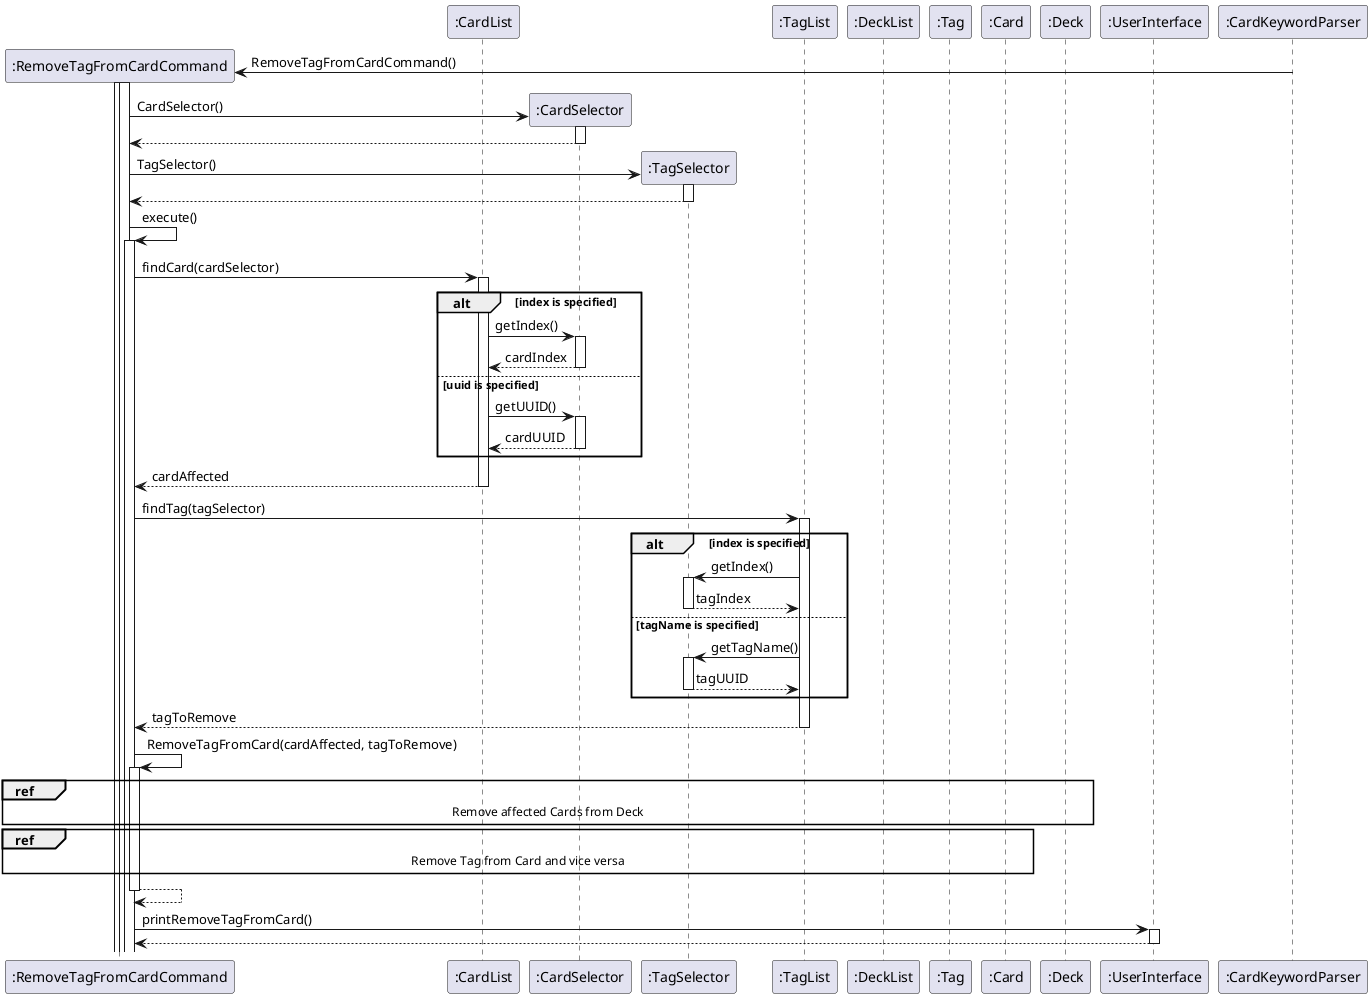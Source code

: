 @startuml
autoactivate on

participant ":RemoveTagFromCardCommand" as RemoveTagFromCardCommand
participant ":TagList" as TagList
participant ":CardList" as CardList
participant ":CardSelector" as CardSelector
participant ":TagSelector" as TagSelector
participant ":TagList" as TagList
participant ":DeckList" as DeckList
participant ":Tag" as Tag
participant ":Card" as Card
participant ":Deck" as Deck
participant ":UserInterface" as UserInterface
participant ":CardKeywordParser" as CardKeywordParser


Create RemoveTagFromCardCommand
CardKeywordParser -> RemoveTagFromCardCommand : RemoveTagFromCardCommand()
activate RemoveTagFromCardCommand

Create CardSelector
RemoveTagFromCardCommand -> CardSelector : CardSelector()
return

Create TagSelector
RemoveTagFromCardCommand -> TagSelector : TagSelector()
return

RemoveTagFromCardCommand -> RemoveTagFromCardCommand: execute()
RemoveTagFromCardCommand -> CardList : findCard(cardSelector)

alt index is specified
CardList -> CardSelector : getIndex()
return cardIndex
else uuid is specified
CardList -> CardSelector : getUUID()
return cardUUID
end
return cardAffected


RemoveTagFromCardCommand -> TagList : findTag(tagSelector)

alt index is specified
TagList -> TagSelector : getIndex()
return tagIndex
else tagName is specified
TagList -> TagSelector : getTagName()
return tagUUID
end
return tagToRemove

RemoveTagFromCardCommand -> RemoveTagFromCardCommand : RemoveTagFromCard(cardAffected, tagToRemove)


ref over RemoveTagFromCardCommand, Tag, DeckList, Deck
Remove affected Cards from Deck
end ref

'opt tagToRemove.isDeckEmpty()
'RemoveTagFromCardCommand -> Tag : getDecks()
'return decksUUIDArr
'loop curr uuid of decksUUIDArr != null
'RemoveTagFromCardCommand -> DeckList : findDeckFromUUID(deckUUID)
'return affectedDeck
'RemoveTagFromCardCommand -> Deck : removeCardFromMap(cardAffected)
'
'end loop
'end

ref over RemoveTagFromCardCommand, Tag, Card
Remove Tag from Card and vice versa
end ref

'opt cardAffected.getUUID() != null
'RemoveTagFromCardCommand -> Card : getUUID()
'return cardUUID
'RemoveTagFromCardCommand -> Tag : removeCard(cardUUID)
'return
'RemoveTagFromCardCommand -> Tag : getUUID()
'return tagUUID
'RemoveTagFromCardCommand -> Card : removeTag(tagUUID)
'return

'end
return

RemoveTagFromCardCommand -> UserInterface : printRemoveTagFromCard()
return

@enduml
